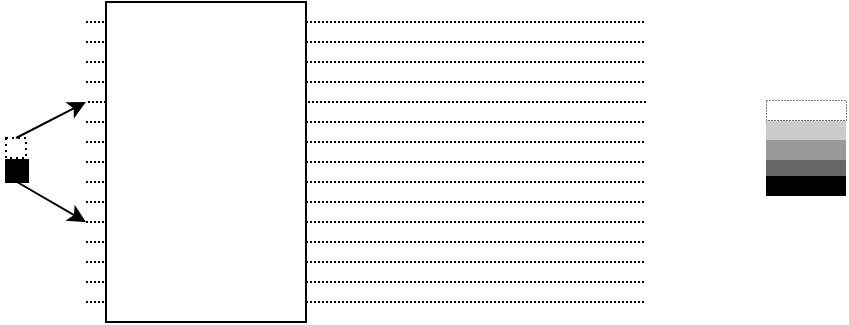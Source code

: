<mxfile version="22.1.4" type="github">
  <diagram name="Page-1" id="3_SZhPXyhLZ41nryWoxp">
    <mxGraphModel dx="562" dy="381" grid="1" gridSize="10" guides="1" tooltips="1" connect="1" arrows="1" fold="1" page="1" pageScale="1" pageWidth="3300" pageHeight="2339" math="0" shadow="0">
      <root>
        <mxCell id="0" />
        <mxCell id="1" parent="0" />
        <mxCell id="hM2QUH2dccZRRM58M-V_-1" value="" style="whiteSpace=wrap;html=1;aspect=fixed;dashed=1;dashPattern=1 2;" vertex="1" parent="1">
          <mxGeometry x="120" y="338" width="10" height="10" as="geometry" />
        </mxCell>
        <mxCell id="hM2QUH2dccZRRM58M-V_-2" value="" style="whiteSpace=wrap;html=1;aspect=fixed;fillColor=#000000;" vertex="1" parent="1">
          <mxGeometry x="120" y="349" width="11" height="11" as="geometry" />
        </mxCell>
        <mxCell id="hM2QUH2dccZRRM58M-V_-11" value="" style="rounded=0;whiteSpace=wrap;html=1;fillColor=#666666;gradientColor=none;strokeColor=none;" vertex="1" parent="1">
          <mxGeometry x="500" y="349" width="40" height="10" as="geometry" />
        </mxCell>
        <mxCell id="hM2QUH2dccZRRM58M-V_-12" value="" style="rounded=0;whiteSpace=wrap;html=1;fillColor=#000000;strokeColor=none;" vertex="1" parent="1">
          <mxGeometry x="500" y="357" width="40" height="10" as="geometry" />
        </mxCell>
        <mxCell id="hM2QUH2dccZRRM58M-V_-13" value="" style="rounded=0;whiteSpace=wrap;html=1;fillColor=#999999;strokeColor=none;" vertex="1" parent="1">
          <mxGeometry x="500" y="339" width="40" height="10" as="geometry" />
        </mxCell>
        <mxCell id="hM2QUH2dccZRRM58M-V_-14" value="" style="rounded=0;whiteSpace=wrap;html=1;fillColor=#CCCCCC;strokeColor=none;" vertex="1" parent="1">
          <mxGeometry x="500" y="329" width="40" height="10" as="geometry" />
        </mxCell>
        <mxCell id="hM2QUH2dccZRRM58M-V_-15" value="" style="rounded=0;whiteSpace=wrap;html=1;fillColor=#FFFFFF;strokeColor=default;strokeWidth=0.5;dashed=1;dashPattern=1 2;" vertex="1" parent="1">
          <mxGeometry x="500" y="319" width="40" height="10" as="geometry" />
        </mxCell>
        <mxCell id="hM2QUH2dccZRRM58M-V_-16" value="" style="endArrow=none;html=1;rounded=0;dashed=1;dashPattern=1 1;" edge="1" parent="1">
          <mxGeometry width="50" height="50" relative="1" as="geometry">
            <mxPoint x="160" y="280" as="sourcePoint" />
            <mxPoint x="440" y="280" as="targetPoint" />
          </mxGeometry>
        </mxCell>
        <mxCell id="hM2QUH2dccZRRM58M-V_-17" value="" style="endArrow=none;html=1;rounded=0;dashed=1;dashPattern=1 1;" edge="1" parent="1">
          <mxGeometry width="50" height="50" relative="1" as="geometry">
            <mxPoint x="160" y="290" as="sourcePoint" />
            <mxPoint x="440" y="290" as="targetPoint" />
          </mxGeometry>
        </mxCell>
        <mxCell id="hM2QUH2dccZRRM58M-V_-18" value="" style="endArrow=none;html=1;rounded=0;dashed=1;dashPattern=1 1;" edge="1" parent="1">
          <mxGeometry width="50" height="50" relative="1" as="geometry">
            <mxPoint x="160" y="300" as="sourcePoint" />
            <mxPoint x="440" y="300" as="targetPoint" />
          </mxGeometry>
        </mxCell>
        <mxCell id="hM2QUH2dccZRRM58M-V_-47" value="" style="endArrow=none;html=1;rounded=0;dashed=1;dashPattern=1 1;" edge="1" parent="1">
          <mxGeometry width="50" height="50" relative="1" as="geometry">
            <mxPoint x="160" y="330" as="sourcePoint" />
            <mxPoint x="440" y="330" as="targetPoint" />
          </mxGeometry>
        </mxCell>
        <mxCell id="hM2QUH2dccZRRM58M-V_-48" value="" style="endArrow=none;html=1;rounded=0;dashed=1;dashPattern=1 1;" edge="1" parent="1">
          <mxGeometry width="50" height="50" relative="1" as="geometry">
            <mxPoint x="160" y="340" as="sourcePoint" />
            <mxPoint x="440" y="340" as="targetPoint" />
          </mxGeometry>
        </mxCell>
        <mxCell id="hM2QUH2dccZRRM58M-V_-49" value="" style="endArrow=none;html=1;rounded=0;dashed=1;dashPattern=1 1;" edge="1" parent="1">
          <mxGeometry width="50" height="50" relative="1" as="geometry">
            <mxPoint x="160" y="350" as="sourcePoint" />
            <mxPoint x="440" y="350" as="targetPoint" />
          </mxGeometry>
        </mxCell>
        <mxCell id="hM2QUH2dccZRRM58M-V_-50" value="" style="endArrow=none;html=1;rounded=0;dashed=1;dashPattern=1 1;" edge="1" parent="1">
          <mxGeometry width="50" height="50" relative="1" as="geometry">
            <mxPoint x="160" y="360" as="sourcePoint" />
            <mxPoint x="440" y="360" as="targetPoint" />
          </mxGeometry>
        </mxCell>
        <mxCell id="hM2QUH2dccZRRM58M-V_-51" value="" style="endArrow=none;html=1;rounded=0;dashed=1;dashPattern=1 1;" edge="1" parent="1">
          <mxGeometry width="50" height="50" relative="1" as="geometry">
            <mxPoint x="160" y="370" as="sourcePoint" />
            <mxPoint x="440" y="370" as="targetPoint" />
          </mxGeometry>
        </mxCell>
        <mxCell id="hM2QUH2dccZRRM58M-V_-52" value="" style="endArrow=none;html=1;rounded=0;dashed=1;dashPattern=1 1;" edge="1" parent="1">
          <mxGeometry width="50" height="50" relative="1" as="geometry">
            <mxPoint x="160" y="380" as="sourcePoint" />
            <mxPoint x="440" y="380" as="targetPoint" />
          </mxGeometry>
        </mxCell>
        <mxCell id="hM2QUH2dccZRRM58M-V_-53" value="" style="endArrow=none;html=1;rounded=0;dashed=1;dashPattern=1 1;" edge="1" parent="1">
          <mxGeometry width="50" height="50" relative="1" as="geometry">
            <mxPoint x="160" y="390" as="sourcePoint" />
            <mxPoint x="440" y="390" as="targetPoint" />
          </mxGeometry>
        </mxCell>
        <mxCell id="hM2QUH2dccZRRM58M-V_-54" value="" style="endArrow=none;html=1;rounded=0;dashed=1;dashPattern=1 1;" edge="1" parent="1">
          <mxGeometry width="50" height="50" relative="1" as="geometry">
            <mxPoint x="160" y="400" as="sourcePoint" />
            <mxPoint x="440" y="400" as="targetPoint" />
          </mxGeometry>
        </mxCell>
        <mxCell id="hM2QUH2dccZRRM58M-V_-55" value="" style="endArrow=none;html=1;rounded=0;dashed=1;dashPattern=1 1;" edge="1" parent="1">
          <mxGeometry width="50" height="50" relative="1" as="geometry">
            <mxPoint x="160" y="410" as="sourcePoint" />
            <mxPoint x="440" y="410" as="targetPoint" />
          </mxGeometry>
        </mxCell>
        <mxCell id="hM2QUH2dccZRRM58M-V_-56" value="" style="endArrow=none;html=1;rounded=0;dashed=1;dashPattern=1 1;" edge="1" parent="1">
          <mxGeometry width="50" height="50" relative="1" as="geometry">
            <mxPoint x="160" y="420" as="sourcePoint" />
            <mxPoint x="440" y="420" as="targetPoint" />
          </mxGeometry>
        </mxCell>
        <mxCell id="hM2QUH2dccZRRM58M-V_-57" value="" style="endArrow=classic;html=1;rounded=0;exitX=0.5;exitY=0;exitDx=0;exitDy=0;" edge="1" parent="1" source="hM2QUH2dccZRRM58M-V_-1">
          <mxGeometry width="50" height="50" relative="1" as="geometry">
            <mxPoint x="130" y="334" as="sourcePoint" />
            <mxPoint x="160" y="320" as="targetPoint" />
          </mxGeometry>
        </mxCell>
        <mxCell id="hM2QUH2dccZRRM58M-V_-58" value="" style="endArrow=classic;html=1;rounded=0;exitX=0.5;exitY=1;exitDx=0;exitDy=0;" edge="1" parent="1" source="hM2QUH2dccZRRM58M-V_-2">
          <mxGeometry width="50" height="50" relative="1" as="geometry">
            <mxPoint x="140" y="344" as="sourcePoint" />
            <mxPoint x="160" y="380" as="targetPoint" />
          </mxGeometry>
        </mxCell>
        <mxCell id="hM2QUH2dccZRRM58M-V_-61" value="" style="endArrow=none;html=1;rounded=0;dashed=1;dashPattern=1 1;" edge="1" parent="1">
          <mxGeometry width="50" height="50" relative="1" as="geometry">
            <mxPoint x="161" y="320" as="sourcePoint" />
            <mxPoint x="441" y="320" as="targetPoint" />
          </mxGeometry>
        </mxCell>
        <mxCell id="hM2QUH2dccZRRM58M-V_-63" value="" style="endArrow=none;html=1;rounded=0;dashed=1;dashPattern=1 1;" edge="1" parent="1">
          <mxGeometry width="50" height="50" relative="1" as="geometry">
            <mxPoint x="160" y="310" as="sourcePoint" />
            <mxPoint x="440" y="310" as="targetPoint" />
          </mxGeometry>
        </mxCell>
        <mxCell id="hM2QUH2dccZRRM58M-V_-59" value="" style="rounded=0;whiteSpace=wrap;html=1;" vertex="1" parent="1">
          <mxGeometry x="170" y="270" width="100" height="160" as="geometry" />
        </mxCell>
      </root>
    </mxGraphModel>
  </diagram>
</mxfile>
